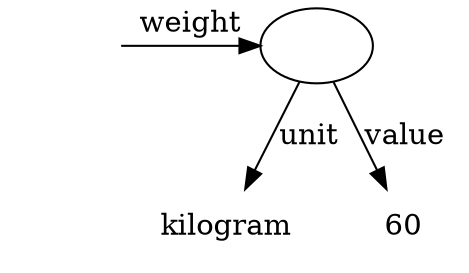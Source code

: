 digraph g {
  {
    rank=same
    pikachu [image="../img/pikachu.png",label="",shape="none"];
    skip [label=""];
  }
  unit [label=<kilogram>,shape="none"];
  value [label=<60>,shape="none"];
  pikachu -> skip [label=<weight>];
  skip -> unit [label=<unit>];
  skip -> value [label=<value>];
}
